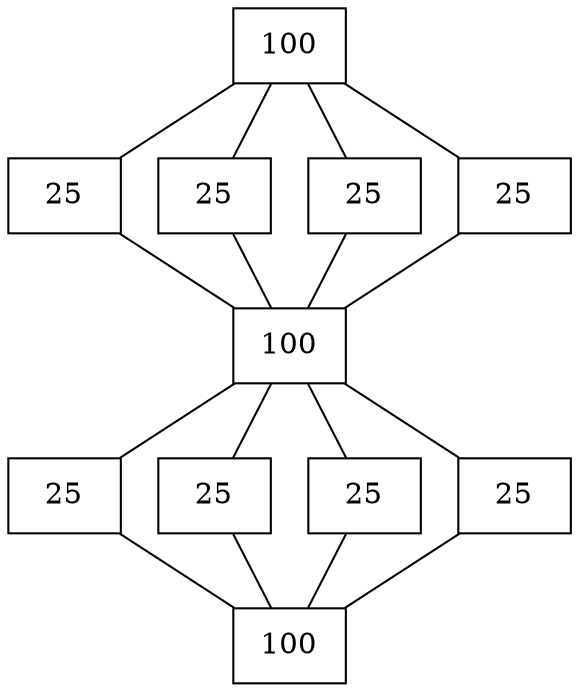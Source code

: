 graph G {
	node [shape=box];
	a -- b1 -- c -- d1 -- e;
	a -- b2 -- c -- d2 -- e;
	a -- b3 -- c -- d3 -- e;
	a -- b4 -- c -- d4 -- e;
	a [label=100];
	b1 [label=25];
	b2 [label=25];
	b3 [label=25];
	b4 [label=25];
	c [label=100];
	d1 [label=25];
	d2 [label=25];
	d3 [label=25];
	d4 [label=25];
	e [label=100];
}

